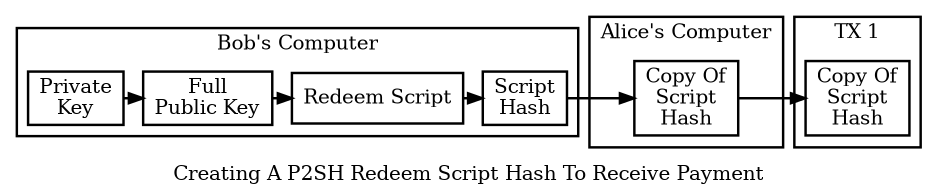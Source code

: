 digraph blockchain {

size=6.25;

//splines = "false";
rankdir=LR;
ranksep=0.2;
//splines=ortho;

node [ shape = box, penwidth = 1.75 ];
edge [ penwidth = 1.75 ];
penwidth = 1.75;

subgraph cluster_bob {
    private_key [ label = "Private\nKey" ];
    full_public_key [ label = "Full\nPublic Key" ];
    redeemScript [ label = "Redeem Script" ];
    script_hash [ label = "Script\nHash" ];

    label = "Bob's Computer"
}

subgraph cluster_alice {
    spender_script_hash [ label = "Copy Of\nScript\nHash" ];

    label = "Alice's Computer"
}

subgraph cluster_tx1 {
    tx1_script_hash [ label = "Copy Of\nScript\nHash" ];

    label = "TX 1"
}


private_key -> full_public_key -> redeemScript -> script_hash -> spender_script_hash -> tx1_script_hash;




label = "Creating A P2SH Redeem Script Hash To Receive Payment"
}
